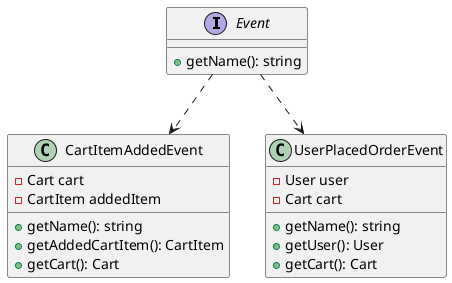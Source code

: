 @startuml

Event ..> CartItemAddedEvent
Event ..> UserPlacedOrderEvent

interface Event {
    +getName(): string
}

class CartItemAddedEvent {
	-Cart cart
	-CartItem addedItem
	+getName(): string
	+getAddedCartItem(): CartItem
	+getCart(): Cart
}

class UserPlacedOrderEvent {
	-User user
	-Cart cart
    +getName(): string
	+getUser(): User
	+getCart(): Cart
}
@enduml
